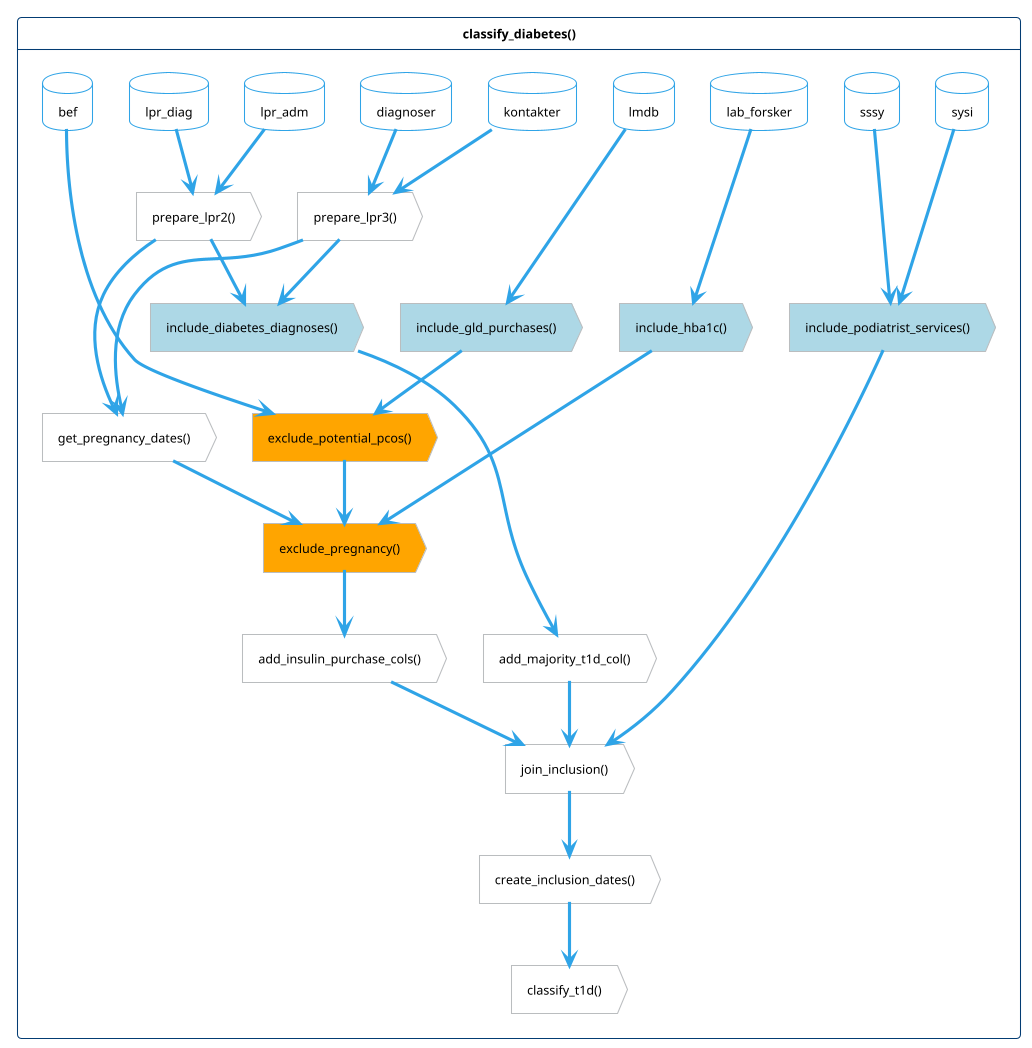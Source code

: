 @startuml function-flow
!theme cerulean-outline
<style>
action, card, database, rectangle {
    FontColor black
}
.inclusion {
    BackgroundColor lightblue
}
.exclusion {
    BackgroundColor orange
}
</style>

hide <<inclusion>> stereotype
hide <<exclusion>> stereotype

card classify_diabetes() as cd {
  together {
    database sssy
    database sysi
    database lpr_diag
    database lpr_adm
    database lmdb
    database lab_forsker
    database kontakter
    database diagnoser
    database bef
  }

  together {
    action "prepare_lpr2()" as lpr2
    action "prepare_lpr3()" as lpr3
  }

  together {
    action "exclude_pregnancy()" as ex_pregnancy <<exclusion>>
    action "exclude_potential_pcos()" as ex_pcos <<exclusion>>
    action "get_pregnancy_dates()" as pregnancy
  }

  together {
    action "include_diabetes_diagnoses()" as in_diagnoses <<inclusion>>
    action "include_hba1c()" as in_hba1c <<inclusion>>
    action "include_podiatrist_services()" as in_podiatrist <<inclusion>>
    action "include_gld_purchases()" as in_gld <<inclusion>>
  }

  together {
    action "add_insulin_purchase_cols()" as add_ins
    action "add_majority_t1d_col()" as add_majority_t1d
  }

  action "join_inclusion()" as join_inclusion

  together {
    action "create_inclusion_dates()" as inclusion_date
    action "classify_t1d()" as classify_t1d
  }

  'join lpr
  lpr_diag --> lpr2
  lpr_adm --> lpr2
  kontakter --> lpr3
  diagnoser --> lpr3

  'inclusion: podiatrist services
  sssy --> in_podiatrist
  sysi --> in_podiatrist
  in_podiatrist --> join_inclusion

  'inclusion: hba1c
  lab_forsker --> in_hba1c
  in_hba1c --> ex_pregnancy

  'inclusion: gld purchases
  lmdb --> in_gld
  in_gld --> ex_pcos
  ex_pcos --> ex_pregnancy
  ex_pregnancy --> add_ins

  'inclusion: diabetes diagnoses
  lpr2 --> in_diagnoses
  lpr3 --> in_diagnoses
  in_diagnoses --> add_majority_t1d
  add_majority_t1d --> join_inclusion

  'exclusion and helper functions
  bef --> ex_pcos
  lpr2 --> pregnancy
  lpr3 --> pregnancy
  pregnancy --> ex_pregnancy
  add_ins --> join_inclusion
  join_inclusion --> inclusion_date

  ' classification functions
  inclusion_date --> classify_t1d
}

@enduml

